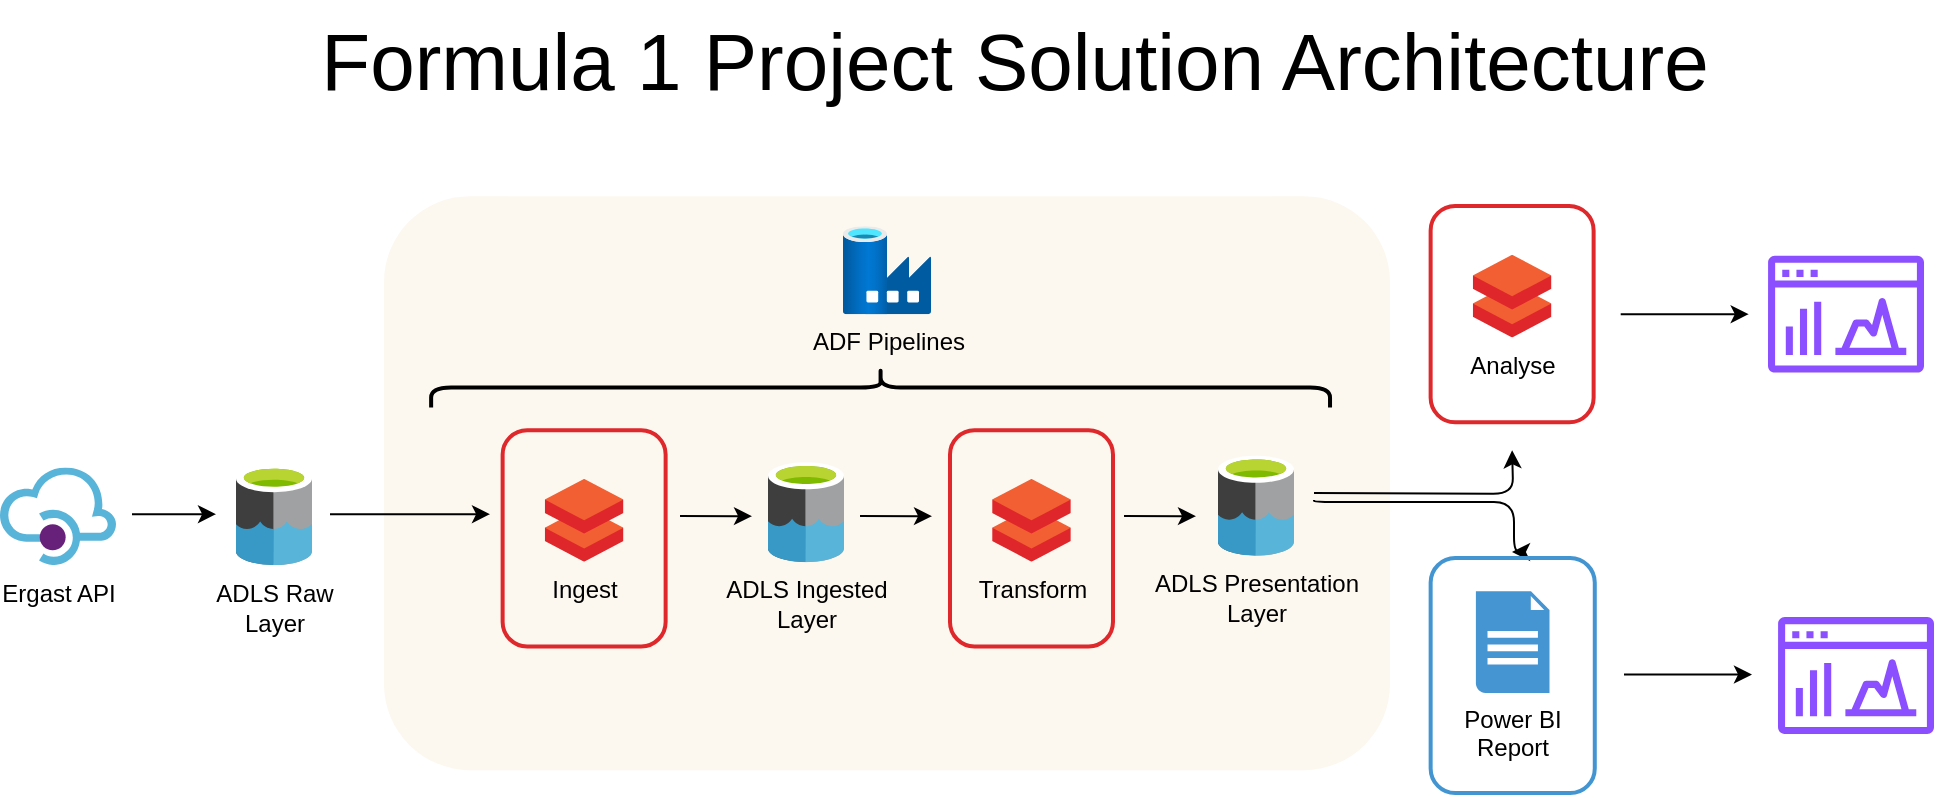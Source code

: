 <mxfile version="21.7.4" type="device">
  <diagram id="7gcUSTIZ7YSJ5vT40chW" name="Page-1">
    <mxGraphModel dx="1434" dy="797" grid="0" gridSize="10" guides="1" tooltips="1" connect="1" arrows="1" fold="1" page="1" pageScale="1" pageWidth="1169" pageHeight="827" math="0" shadow="0">
      <root>
        <mxCell id="0" />
        <mxCell id="1" parent="0" />
        <mxCell id="yEcC_9Q_fPK34RwUVWc2-32" value="" style="rounded=1;whiteSpace=wrap;html=1;strokeColor=none;fillColor=#FCF8F0;" vertex="1" parent="1">
          <mxGeometry x="270" y="147.07" width="503" height="287" as="geometry" />
        </mxCell>
        <mxCell id="yEcC_9Q_fPK34RwUVWc2-38" value="" style="edgeStyle=orthogonalEdgeStyle;rounded=1;orthogonalLoop=1;jettySize=auto;html=1;" edge="1" parent="1">
          <mxGeometry relative="1" as="geometry">
            <mxPoint x="243" y="306.07" as="sourcePoint" />
            <mxPoint x="323" y="306.07" as="targetPoint" />
          </mxGeometry>
        </mxCell>
        <mxCell id="yEcC_9Q_fPK34RwUVWc2-2" value="&lt;font face=&quot;Helvetica&quot;&gt;ADLS Raw&lt;br&gt;Layer&lt;/font&gt;" style="image;aspect=fixed;html=1;points=[];align=center;fontSize=12;image=img/lib/mscae/Data_Lake.svg;hachureGap=4;fontFamily=Architects Daughter;fontSource=https%3A%2F%2Ffonts.googleapis.com%2Fcss%3Ffamily%3DArchitects%2BDaughter;rounded=1;" vertex="1" parent="1">
          <mxGeometry x="196" y="281.51" width="38" height="50" as="geometry" />
        </mxCell>
        <mxCell id="yEcC_9Q_fPK34RwUVWc2-37" value="" style="edgeStyle=orthogonalEdgeStyle;rounded=1;orthogonalLoop=1;jettySize=auto;html=1;" edge="1" parent="1">
          <mxGeometry relative="1" as="geometry">
            <mxPoint x="144" y="306.07" as="sourcePoint" />
            <mxPoint x="186" y="306.07" as="targetPoint" />
          </mxGeometry>
        </mxCell>
        <mxCell id="yEcC_9Q_fPK34RwUVWc2-3" value="&lt;font face=&quot;Helvetica&quot;&gt;Ergast API&lt;/font&gt;" style="image;aspect=fixed;html=1;points=[];align=center;fontSize=12;image=img/lib/mscae/API_Management.svg;hachureGap=4;fontFamily=Architects Daughter;fontSource=https%3A%2F%2Ffonts.googleapis.com%2Fcss%3Ffamily%3DArchitects%2BDaughter;rounded=1;" vertex="1" parent="1">
          <mxGeometry x="78" y="282.79" width="58" height="48.72" as="geometry" />
        </mxCell>
        <mxCell id="yEcC_9Q_fPK34RwUVWc2-6" value="" style="group" vertex="1" connectable="0" parent="1">
          <mxGeometry x="329.315" y="264.075" width="81.5" height="108.13" as="geometry" />
        </mxCell>
        <mxCell id="yEcC_9Q_fPK34RwUVWc2-5" value="" style="rounded=1;whiteSpace=wrap;html=1;labelBackgroundColor=none;fillColor=none;rotation=90;strokeWidth=2;strokeColor=#de282b;" vertex="1" parent="yEcC_9Q_fPK34RwUVWc2-6">
          <mxGeometry x="-13.315" y="13.315" width="108.13" height="81.5" as="geometry" />
        </mxCell>
        <mxCell id="SZY12_XKgGBlkoAp8IEY-2" value="Ingest" style="aspect=fixed;html=1;perimeter=none;align=center;shadow=0;dashed=0;image;fontSize=12;image=img/lib/mscae/Databricks.svg;rounded=1;labelBackgroundColor=none;" parent="yEcC_9Q_fPK34RwUVWc2-6" vertex="1">
          <mxGeometry x="21.085" y="24.365" width="39.32" height="41.39" as="geometry" />
        </mxCell>
        <mxCell id="yEcC_9Q_fPK34RwUVWc2-10" value="&lt;font style=&quot;&quot; face=&quot;Helvetica&quot;&gt;ADLS Ingested&lt;br&gt;Layer&lt;/font&gt;" style="image;aspect=fixed;html=1;points=[];align=center;fontSize=12;image=img/lib/mscae/Data_Lake.svg;hachureGap=4;fontFamily=Architects Daughter;fontSource=https%3A%2F%2Ffonts.googleapis.com%2Fcss%3Ffamily%3DArchitects%2BDaughter;rounded=1;labelBackgroundColor=none;" vertex="1" parent="1">
          <mxGeometry x="462" y="280.07" width="38" height="50" as="geometry" />
        </mxCell>
        <mxCell id="yEcC_9Q_fPK34RwUVWc2-53" value="" style="edgeStyle=orthogonalEdgeStyle;rounded=1;orthogonalLoop=1;jettySize=auto;html=1;" edge="1" parent="1">
          <mxGeometry relative="1" as="geometry">
            <mxPoint x="735" y="299" as="sourcePoint" />
            <mxPoint x="834" y="325" as="targetPoint" />
            <Array as="points">
              <mxPoint x="735" y="300" />
              <mxPoint x="835" y="300" />
            </Array>
          </mxGeometry>
        </mxCell>
        <mxCell id="yEcC_9Q_fPK34RwUVWc2-14" value="&lt;font face=&quot;Helvetica&quot;&gt;ADLS Presentation&lt;br&gt;Layer&lt;/font&gt;" style="image;aspect=fixed;html=1;points=[];align=center;fontSize=12;image=img/lib/mscae/Data_Lake.svg;hachureGap=4;fontFamily=Architects Daughter;fontSource=https%3A%2F%2Ffonts.googleapis.com%2Fcss%3Ffamily%3DArchitects%2BDaughter;rounded=1;labelBackgroundColor=none;" vertex="1" parent="1">
          <mxGeometry x="687" y="276.83" width="38" height="50" as="geometry" />
        </mxCell>
        <mxCell id="yEcC_9Q_fPK34RwUVWc2-21" value="" style="group" vertex="1" connectable="0" parent="1">
          <mxGeometry x="793.315" y="152.005" width="95.03" height="108.13" as="geometry" />
        </mxCell>
        <mxCell id="yEcC_9Q_fPK34RwUVWc2-22" value="" style="rounded=1;whiteSpace=wrap;html=1;labelBackgroundColor=none;fillColor=none;rotation=90;strokeWidth=2;strokeColor=#de282b;" vertex="1" parent="yEcC_9Q_fPK34RwUVWc2-21">
          <mxGeometry x="-13.315" y="13.315" width="108.13" height="81.5" as="geometry" />
        </mxCell>
        <mxCell id="yEcC_9Q_fPK34RwUVWc2-23" value="Analyse" style="aspect=fixed;html=1;perimeter=none;align=center;shadow=0;dashed=0;image;fontSize=12;image=img/lib/mscae/Databricks.svg;rounded=1;" vertex="1" parent="yEcC_9Q_fPK34RwUVWc2-21">
          <mxGeometry x="21.085" y="24.365" width="39.32" height="41.39" as="geometry" />
        </mxCell>
        <mxCell id="yEcC_9Q_fPK34RwUVWc2-31" value="" style="group" vertex="1" connectable="0" parent="1">
          <mxGeometry x="793.32" y="328" width="82.07" height="117.51" as="geometry" />
        </mxCell>
        <mxCell id="yEcC_9Q_fPK34RwUVWc2-29" value="" style="rounded=1;whiteSpace=wrap;html=1;rotation=90;strokeWidth=2;fillColor=none;strokeColor=#4395d1;" vertex="1" parent="yEcC_9Q_fPK34RwUVWc2-31">
          <mxGeometry x="-17.72" y="17.72" width="117.51" height="82.07" as="geometry" />
        </mxCell>
        <mxCell id="yEcC_9Q_fPK34RwUVWc2-25" value="Power BI&lt;br&gt;Report" style="shadow=0;dashed=0;html=1;strokeColor=none;fillColor=#4495D1;labelPosition=center;verticalLabelPosition=bottom;verticalAlign=top;align=center;outlineConnect=0;shape=mxgraph.veeam.2d.report;rounded=1;" vertex="1" parent="yEcC_9Q_fPK34RwUVWc2-31">
          <mxGeometry x="22.63" y="16.64" width="36.8" height="50.8" as="geometry" />
        </mxCell>
        <mxCell id="yEcC_9Q_fPK34RwUVWc2-16" value="" style="rounded=1;whiteSpace=wrap;html=1;labelBackgroundColor=none;fillColor=none;rotation=90;strokeWidth=2;strokeColor=#de282b;" vertex="1" parent="1">
          <mxGeometry x="539.68" y="277.39" width="108.13" height="81.5" as="geometry" />
        </mxCell>
        <mxCell id="yEcC_9Q_fPK34RwUVWc2-17" value="Transform" style="aspect=fixed;html=1;perimeter=none;align=center;shadow=0;dashed=0;image;fontSize=12;image=img/lib/mscae/Databricks.svg;rounded=1;labelBackgroundColor=none;" vertex="1" parent="1">
          <mxGeometry x="574.08" y="288.44" width="39.32" height="41.39" as="geometry" />
        </mxCell>
        <mxCell id="yEcC_9Q_fPK34RwUVWc2-34" value="ADF Pipelines" style="image;aspect=fixed;html=1;points=[];align=center;fontSize=12;image=img/lib/azure2/databases/Data_Factory.svg;rounded=1;labelBackgroundColor=none;" vertex="1" parent="1">
          <mxGeometry x="499.5" y="162.07" width="44" height="44" as="geometry" />
        </mxCell>
        <mxCell id="yEcC_9Q_fPK34RwUVWc2-35" value="" style="shape=curlyBracket;whiteSpace=wrap;html=1;rounded=1;labelPosition=left;verticalLabelPosition=middle;align=right;verticalAlign=middle;rotation=90;strokeWidth=2;" vertex="1" parent="1">
          <mxGeometry x="508.29" y="18" width="20" height="449.45" as="geometry" />
        </mxCell>
        <mxCell id="yEcC_9Q_fPK34RwUVWc2-39" value="" style="edgeStyle=orthogonalEdgeStyle;rounded=1;orthogonalLoop=1;jettySize=auto;html=1;exitX=0.379;exitY=-0.027;exitDx=0;exitDy=0;exitPerimeter=0;" edge="1" parent="1">
          <mxGeometry relative="1" as="geometry">
            <mxPoint x="418.015" y="307.056" as="sourcePoint" />
            <mxPoint x="454" y="307.07" as="targetPoint" />
          </mxGeometry>
        </mxCell>
        <mxCell id="yEcC_9Q_fPK34RwUVWc2-40" value="" style="edgeStyle=orthogonalEdgeStyle;rounded=1;orthogonalLoop=1;jettySize=auto;html=1;exitX=0.379;exitY=-0.027;exitDx=0;exitDy=0;exitPerimeter=0;" edge="1" parent="1">
          <mxGeometry relative="1" as="geometry">
            <mxPoint x="508.015" y="307.056" as="sourcePoint" />
            <mxPoint x="544" y="307.07" as="targetPoint" />
          </mxGeometry>
        </mxCell>
        <mxCell id="yEcC_9Q_fPK34RwUVWc2-41" value="" style="edgeStyle=orthogonalEdgeStyle;rounded=1;orthogonalLoop=1;jettySize=auto;html=1;exitX=0.379;exitY=-0.027;exitDx=0;exitDy=0;exitPerimeter=0;" edge="1" parent="1">
          <mxGeometry relative="1" as="geometry">
            <mxPoint x="640.015" y="307.056" as="sourcePoint" />
            <mxPoint x="676" y="307.07" as="targetPoint" />
          </mxGeometry>
        </mxCell>
        <mxCell id="yEcC_9Q_fPK34RwUVWc2-44" value="Formula 1 Project Solution Architecture" style="text;html=1;align=center;verticalAlign=middle;resizable=0;points=[];autosize=1;strokeColor=none;fillColor=none;fontSize=40;" vertex="1" parent="1">
          <mxGeometry x="229.0" y="49" width="712" height="60" as="geometry" />
        </mxCell>
        <mxCell id="yEcC_9Q_fPK34RwUVWc2-45" value="" style="edgeStyle=orthogonalEdgeStyle;rounded=1;orthogonalLoop=1;jettySize=auto;html=1;" edge="1" parent="1">
          <mxGeometry relative="1" as="geometry">
            <mxPoint x="888.35" y="206.07" as="sourcePoint" />
            <mxPoint x="952.35" y="206.07" as="targetPoint" />
          </mxGeometry>
        </mxCell>
        <mxCell id="yEcC_9Q_fPK34RwUVWc2-46" value="" style="edgeStyle=orthogonalEdgeStyle;rounded=1;orthogonalLoop=1;jettySize=auto;html=1;" edge="1" parent="1">
          <mxGeometry relative="1" as="geometry">
            <mxPoint x="890" y="386.26" as="sourcePoint" />
            <mxPoint x="954" y="386.26" as="targetPoint" />
          </mxGeometry>
        </mxCell>
        <mxCell id="yEcC_9Q_fPK34RwUVWc2-47" value="" style="sketch=0;outlineConnect=0;fontColor=#232F3E;gradientColor=none;fillColor=#8C4FFF;strokeColor=none;dashed=0;verticalLabelPosition=bottom;verticalAlign=top;align=center;html=1;fontSize=12;fontStyle=0;aspect=fixed;pointerEvents=1;shape=mxgraph.aws4.opensearch_dashboards;rounded=1;" vertex="1" parent="1">
          <mxGeometry x="962" y="176.57" width="78" height="59" as="geometry" />
        </mxCell>
        <mxCell id="yEcC_9Q_fPK34RwUVWc2-48" value="" style="sketch=0;outlineConnect=0;fontColor=#232F3E;gradientColor=none;fillColor=#8C4FFF;strokeColor=none;dashed=0;verticalLabelPosition=bottom;verticalAlign=top;align=center;html=1;fontSize=12;fontStyle=0;aspect=fixed;pointerEvents=1;shape=mxgraph.aws4.opensearch_dashboards;rounded=1;" vertex="1" parent="1">
          <mxGeometry x="967" y="357.26" width="78" height="59" as="geometry" />
        </mxCell>
        <mxCell id="yEcC_9Q_fPK34RwUVWc2-55" value="" style="edgeStyle=orthogonalEdgeStyle;rounded=1;orthogonalLoop=1;jettySize=auto;html=1;entryX=1;entryY=0.5;entryDx=0;entryDy=0;" edge="1" parent="1">
          <mxGeometry relative="1" as="geometry">
            <mxPoint x="735" y="295.44" as="sourcePoint" />
            <mxPoint x="834.065" y="274.135" as="targetPoint" />
          </mxGeometry>
        </mxCell>
      </root>
    </mxGraphModel>
  </diagram>
</mxfile>
